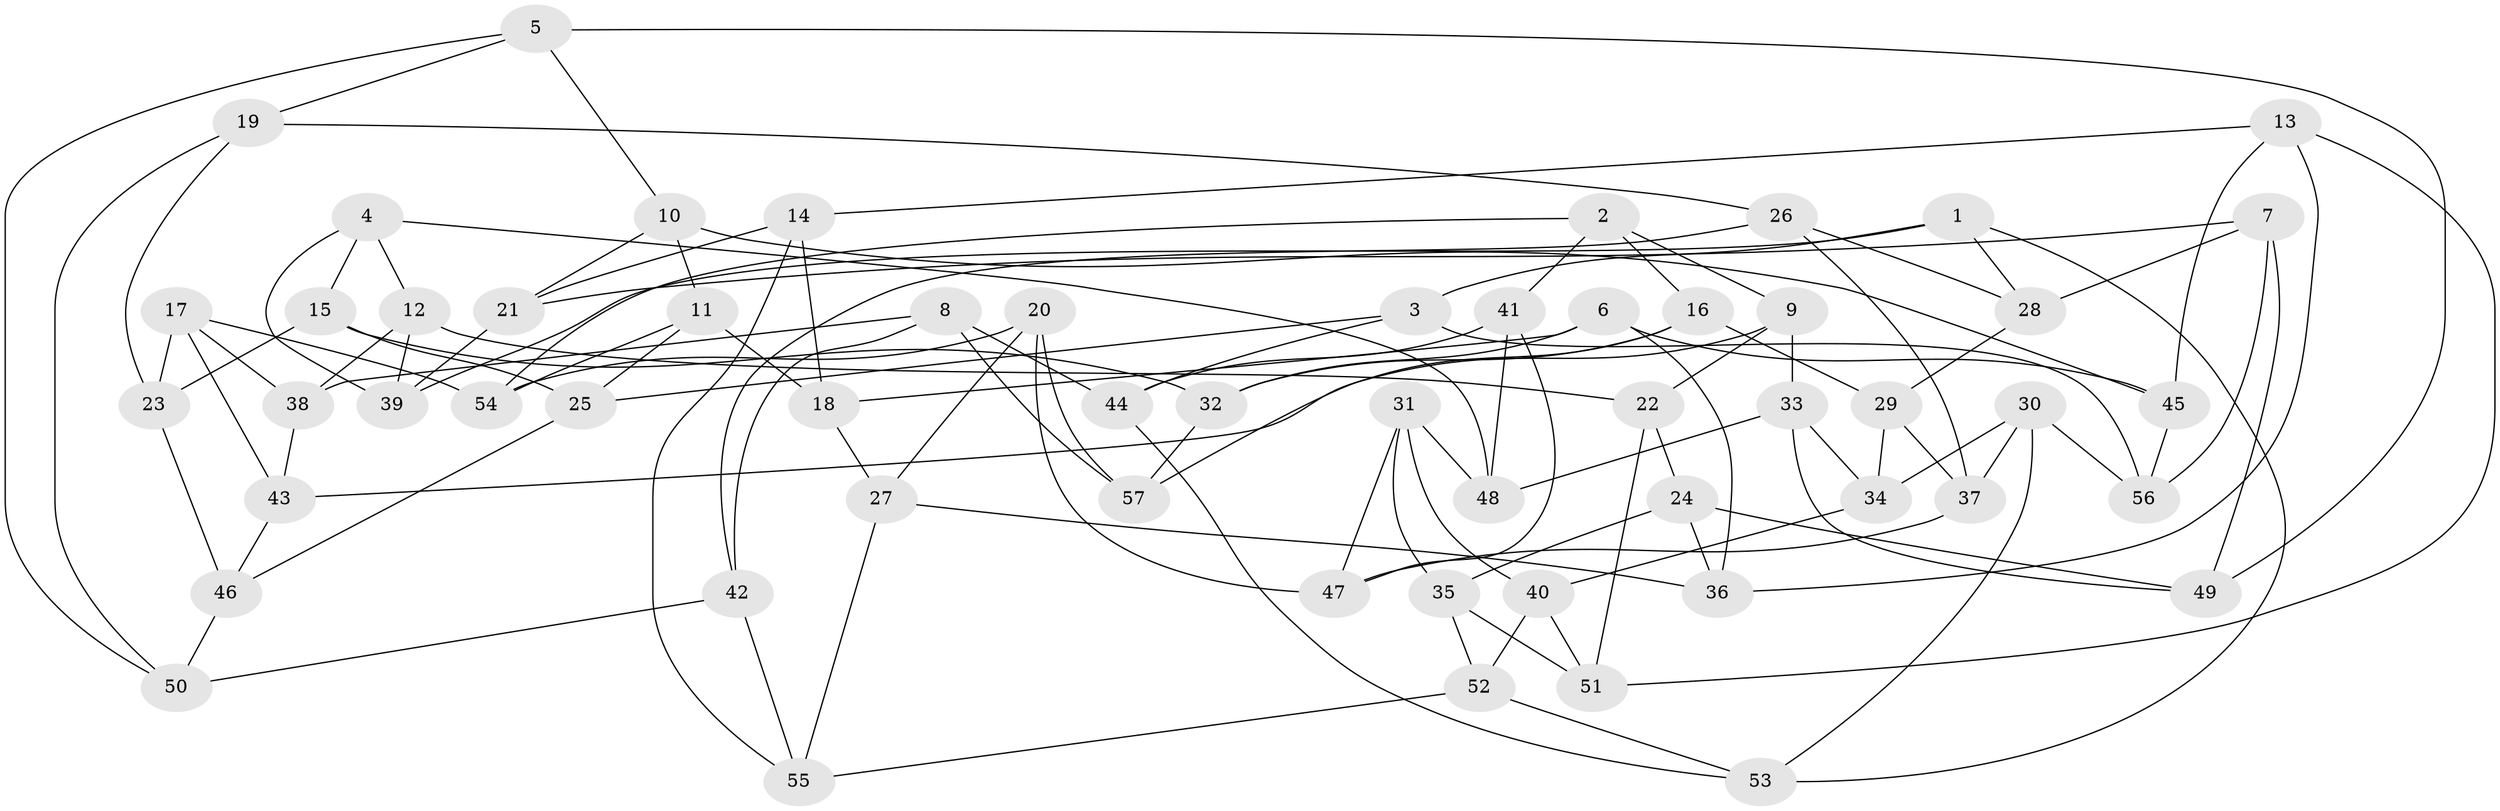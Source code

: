 // coarse degree distribution, {6: 0.02857142857142857, 3: 0.2, 9: 0.02857142857142857, 7: 0.02857142857142857, 8: 0.05714285714285714, 4: 0.5714285714285714, 5: 0.02857142857142857, 10: 0.02857142857142857, 2: 0.02857142857142857}
// Generated by graph-tools (version 1.1) at 2025/53/03/04/25 22:53:45]
// undirected, 57 vertices, 114 edges
graph export_dot {
  node [color=gray90,style=filled];
  1;
  2;
  3;
  4;
  5;
  6;
  7;
  8;
  9;
  10;
  11;
  12;
  13;
  14;
  15;
  16;
  17;
  18;
  19;
  20;
  21;
  22;
  23;
  24;
  25;
  26;
  27;
  28;
  29;
  30;
  31;
  32;
  33;
  34;
  35;
  36;
  37;
  38;
  39;
  40;
  41;
  42;
  43;
  44;
  45;
  46;
  47;
  48;
  49;
  50;
  51;
  52;
  53;
  54;
  55;
  56;
  57;
  1 -- 3;
  1 -- 53;
  1 -- 39;
  1 -- 28;
  2 -- 16;
  2 -- 9;
  2 -- 41;
  2 -- 54;
  3 -- 56;
  3 -- 44;
  3 -- 25;
  4 -- 39;
  4 -- 48;
  4 -- 12;
  4 -- 15;
  5 -- 19;
  5 -- 10;
  5 -- 50;
  5 -- 49;
  6 -- 45;
  6 -- 32;
  6 -- 36;
  6 -- 18;
  7 -- 56;
  7 -- 21;
  7 -- 49;
  7 -- 28;
  8 -- 38;
  8 -- 57;
  8 -- 42;
  8 -- 44;
  9 -- 22;
  9 -- 33;
  9 -- 43;
  10 -- 45;
  10 -- 11;
  10 -- 21;
  11 -- 54;
  11 -- 18;
  11 -- 25;
  12 -- 38;
  12 -- 22;
  12 -- 39;
  13 -- 14;
  13 -- 51;
  13 -- 36;
  13 -- 45;
  14 -- 21;
  14 -- 55;
  14 -- 18;
  15 -- 25;
  15 -- 23;
  15 -- 32;
  16 -- 57;
  16 -- 32;
  16 -- 29;
  17 -- 38;
  17 -- 54;
  17 -- 23;
  17 -- 43;
  18 -- 27;
  19 -- 26;
  19 -- 50;
  19 -- 23;
  20 -- 47;
  20 -- 57;
  20 -- 27;
  20 -- 54;
  21 -- 39;
  22 -- 24;
  22 -- 51;
  23 -- 46;
  24 -- 49;
  24 -- 36;
  24 -- 35;
  25 -- 46;
  26 -- 42;
  26 -- 37;
  26 -- 28;
  27 -- 36;
  27 -- 55;
  28 -- 29;
  29 -- 34;
  29 -- 37;
  30 -- 37;
  30 -- 34;
  30 -- 56;
  30 -- 53;
  31 -- 40;
  31 -- 47;
  31 -- 48;
  31 -- 35;
  32 -- 57;
  33 -- 34;
  33 -- 48;
  33 -- 49;
  34 -- 40;
  35 -- 52;
  35 -- 51;
  37 -- 47;
  38 -- 43;
  40 -- 52;
  40 -- 51;
  41 -- 44;
  41 -- 47;
  41 -- 48;
  42 -- 55;
  42 -- 50;
  43 -- 46;
  44 -- 53;
  45 -- 56;
  46 -- 50;
  52 -- 53;
  52 -- 55;
}
